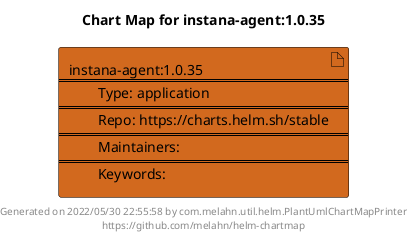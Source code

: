 @startuml
skinparam linetype ortho
skinparam backgroundColor white
skinparam usecaseBorderColor black
skinparam usecaseArrowColor LightSlateGray
skinparam artifactBorderColor black
skinparam artifactArrowColor LightSlateGray

title Chart Map for instana-agent:1.0.35

'There is one referenced Helm Chart
artifact "instana-agent:1.0.35\n====\n\tType: application\n====\n\tRepo: https://charts.helm.sh/stable\n====\n\tMaintainers: \n====\n\tKeywords: " as instana_agent_1_0_35 #Chocolate

'There are 0 referenced Docker Images

'Chart Dependencies

center footer Generated on 2022/05/30 22:55:58 by com.melahn.util.helm.PlantUmlChartMapPrinter\nhttps://github.com/melahn/helm-chartmap
@enduml
